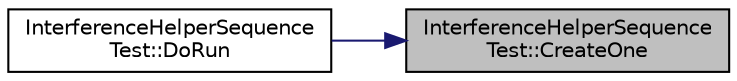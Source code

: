 digraph "InterferenceHelperSequenceTest::CreateOne"
{
 // LATEX_PDF_SIZE
  edge [fontname="Helvetica",fontsize="10",labelfontname="Helvetica",labelfontsize="10"];
  node [fontname="Helvetica",fontsize="10",shape=record];
  rankdir="RL";
  Node1 [label="InterferenceHelperSequence\lTest::CreateOne",height=0.2,width=0.4,color="black", fillcolor="grey75", style="filled", fontcolor="black",tooltip="Create one function."];
  Node1 -> Node2 [dir="back",color="midnightblue",fontsize="10",style="solid",fontname="Helvetica"];
  Node2 [label="InterferenceHelperSequence\lTest::DoRun",height=0.2,width=0.4,color="black", fillcolor="white", style="filled",URL="$class_interference_helper_sequence_test.html#a22be6f3a29ef1f34b740d8b5689f2160",tooltip="Implementation to actually run this TestCase."];
}
